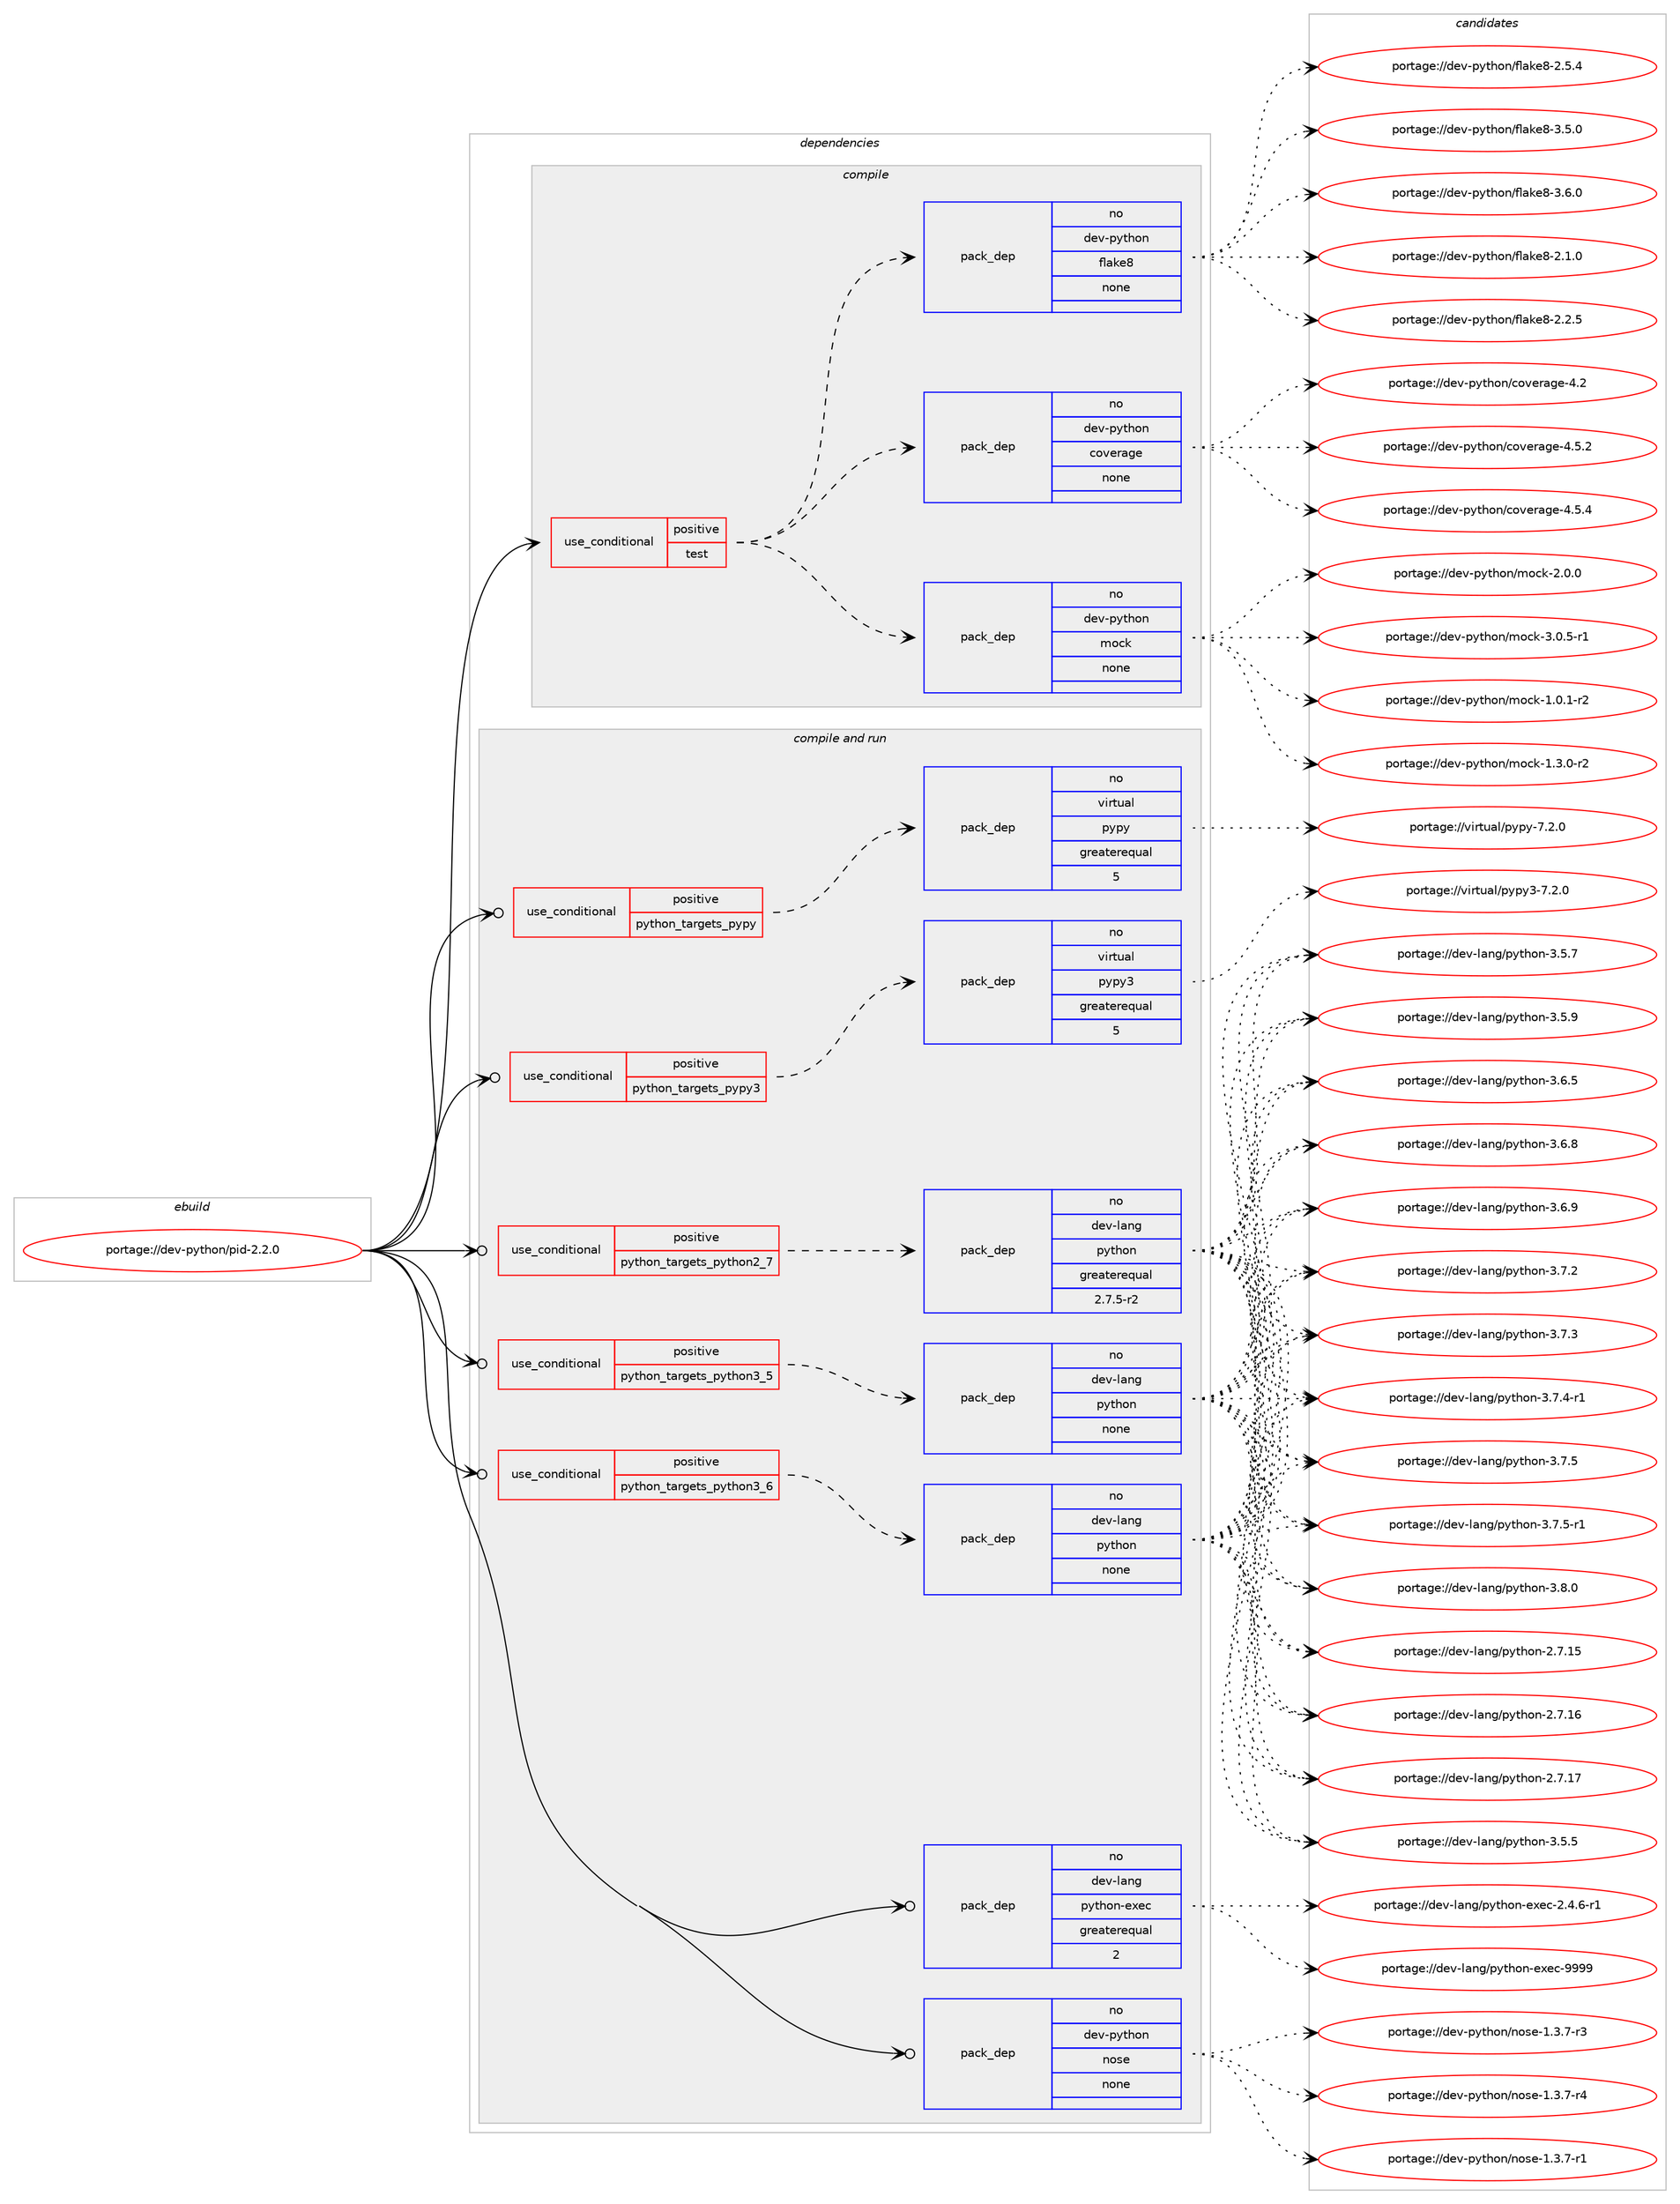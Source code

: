 digraph prolog {

# *************
# Graph options
# *************

newrank=true;
concentrate=true;
compound=true;
graph [rankdir=LR,fontname=Helvetica,fontsize=10,ranksep=1.5];#, ranksep=2.5, nodesep=0.2];
edge  [arrowhead=vee];
node  [fontname=Helvetica,fontsize=10];

# **********
# The ebuild
# **********

subgraph cluster_leftcol {
color=gray;
rank=same;
label=<<i>ebuild</i>>;
id [label="portage://dev-python/pid-2.2.0", color=red, width=4, href="../dev-python/pid-2.2.0.svg"];
}

# ****************
# The dependencies
# ****************

subgraph cluster_midcol {
color=gray;
label=<<i>dependencies</i>>;
subgraph cluster_compile {
fillcolor="#eeeeee";
style=filled;
label=<<i>compile</i>>;
subgraph cond33733 {
dependency156768 [label=<<TABLE BORDER="0" CELLBORDER="1" CELLSPACING="0" CELLPADDING="4"><TR><TD ROWSPAN="3" CELLPADDING="10">use_conditional</TD></TR><TR><TD>positive</TD></TR><TR><TD>test</TD></TR></TABLE>>, shape=none, color=red];
subgraph pack119674 {
dependency156769 [label=<<TABLE BORDER="0" CELLBORDER="1" CELLSPACING="0" CELLPADDING="4" WIDTH="220"><TR><TD ROWSPAN="6" CELLPADDING="30">pack_dep</TD></TR><TR><TD WIDTH="110">no</TD></TR><TR><TD>dev-python</TD></TR><TR><TD>coverage</TD></TR><TR><TD>none</TD></TR><TR><TD></TD></TR></TABLE>>, shape=none, color=blue];
}
dependency156768:e -> dependency156769:w [weight=20,style="dashed",arrowhead="vee"];
subgraph pack119675 {
dependency156770 [label=<<TABLE BORDER="0" CELLBORDER="1" CELLSPACING="0" CELLPADDING="4" WIDTH="220"><TR><TD ROWSPAN="6" CELLPADDING="30">pack_dep</TD></TR><TR><TD WIDTH="110">no</TD></TR><TR><TD>dev-python</TD></TR><TR><TD>flake8</TD></TR><TR><TD>none</TD></TR><TR><TD></TD></TR></TABLE>>, shape=none, color=blue];
}
dependency156768:e -> dependency156770:w [weight=20,style="dashed",arrowhead="vee"];
subgraph pack119676 {
dependency156771 [label=<<TABLE BORDER="0" CELLBORDER="1" CELLSPACING="0" CELLPADDING="4" WIDTH="220"><TR><TD ROWSPAN="6" CELLPADDING="30">pack_dep</TD></TR><TR><TD WIDTH="110">no</TD></TR><TR><TD>dev-python</TD></TR><TR><TD>mock</TD></TR><TR><TD>none</TD></TR><TR><TD></TD></TR></TABLE>>, shape=none, color=blue];
}
dependency156768:e -> dependency156771:w [weight=20,style="dashed",arrowhead="vee"];
}
id:e -> dependency156768:w [weight=20,style="solid",arrowhead="vee"];
}
subgraph cluster_compileandrun {
fillcolor="#eeeeee";
style=filled;
label=<<i>compile and run</i>>;
subgraph cond33734 {
dependency156772 [label=<<TABLE BORDER="0" CELLBORDER="1" CELLSPACING="0" CELLPADDING="4"><TR><TD ROWSPAN="3" CELLPADDING="10">use_conditional</TD></TR><TR><TD>positive</TD></TR><TR><TD>python_targets_pypy</TD></TR></TABLE>>, shape=none, color=red];
subgraph pack119677 {
dependency156773 [label=<<TABLE BORDER="0" CELLBORDER="1" CELLSPACING="0" CELLPADDING="4" WIDTH="220"><TR><TD ROWSPAN="6" CELLPADDING="30">pack_dep</TD></TR><TR><TD WIDTH="110">no</TD></TR><TR><TD>virtual</TD></TR><TR><TD>pypy</TD></TR><TR><TD>greaterequal</TD></TR><TR><TD>5</TD></TR></TABLE>>, shape=none, color=blue];
}
dependency156772:e -> dependency156773:w [weight=20,style="dashed",arrowhead="vee"];
}
id:e -> dependency156772:w [weight=20,style="solid",arrowhead="odotvee"];
subgraph cond33735 {
dependency156774 [label=<<TABLE BORDER="0" CELLBORDER="1" CELLSPACING="0" CELLPADDING="4"><TR><TD ROWSPAN="3" CELLPADDING="10">use_conditional</TD></TR><TR><TD>positive</TD></TR><TR><TD>python_targets_pypy3</TD></TR></TABLE>>, shape=none, color=red];
subgraph pack119678 {
dependency156775 [label=<<TABLE BORDER="0" CELLBORDER="1" CELLSPACING="0" CELLPADDING="4" WIDTH="220"><TR><TD ROWSPAN="6" CELLPADDING="30">pack_dep</TD></TR><TR><TD WIDTH="110">no</TD></TR><TR><TD>virtual</TD></TR><TR><TD>pypy3</TD></TR><TR><TD>greaterequal</TD></TR><TR><TD>5</TD></TR></TABLE>>, shape=none, color=blue];
}
dependency156774:e -> dependency156775:w [weight=20,style="dashed",arrowhead="vee"];
}
id:e -> dependency156774:w [weight=20,style="solid",arrowhead="odotvee"];
subgraph cond33736 {
dependency156776 [label=<<TABLE BORDER="0" CELLBORDER="1" CELLSPACING="0" CELLPADDING="4"><TR><TD ROWSPAN="3" CELLPADDING="10">use_conditional</TD></TR><TR><TD>positive</TD></TR><TR><TD>python_targets_python2_7</TD></TR></TABLE>>, shape=none, color=red];
subgraph pack119679 {
dependency156777 [label=<<TABLE BORDER="0" CELLBORDER="1" CELLSPACING="0" CELLPADDING="4" WIDTH="220"><TR><TD ROWSPAN="6" CELLPADDING="30">pack_dep</TD></TR><TR><TD WIDTH="110">no</TD></TR><TR><TD>dev-lang</TD></TR><TR><TD>python</TD></TR><TR><TD>greaterequal</TD></TR><TR><TD>2.7.5-r2</TD></TR></TABLE>>, shape=none, color=blue];
}
dependency156776:e -> dependency156777:w [weight=20,style="dashed",arrowhead="vee"];
}
id:e -> dependency156776:w [weight=20,style="solid",arrowhead="odotvee"];
subgraph cond33737 {
dependency156778 [label=<<TABLE BORDER="0" CELLBORDER="1" CELLSPACING="0" CELLPADDING="4"><TR><TD ROWSPAN="3" CELLPADDING="10">use_conditional</TD></TR><TR><TD>positive</TD></TR><TR><TD>python_targets_python3_5</TD></TR></TABLE>>, shape=none, color=red];
subgraph pack119680 {
dependency156779 [label=<<TABLE BORDER="0" CELLBORDER="1" CELLSPACING="0" CELLPADDING="4" WIDTH="220"><TR><TD ROWSPAN="6" CELLPADDING="30">pack_dep</TD></TR><TR><TD WIDTH="110">no</TD></TR><TR><TD>dev-lang</TD></TR><TR><TD>python</TD></TR><TR><TD>none</TD></TR><TR><TD></TD></TR></TABLE>>, shape=none, color=blue];
}
dependency156778:e -> dependency156779:w [weight=20,style="dashed",arrowhead="vee"];
}
id:e -> dependency156778:w [weight=20,style="solid",arrowhead="odotvee"];
subgraph cond33738 {
dependency156780 [label=<<TABLE BORDER="0" CELLBORDER="1" CELLSPACING="0" CELLPADDING="4"><TR><TD ROWSPAN="3" CELLPADDING="10">use_conditional</TD></TR><TR><TD>positive</TD></TR><TR><TD>python_targets_python3_6</TD></TR></TABLE>>, shape=none, color=red];
subgraph pack119681 {
dependency156781 [label=<<TABLE BORDER="0" CELLBORDER="1" CELLSPACING="0" CELLPADDING="4" WIDTH="220"><TR><TD ROWSPAN="6" CELLPADDING="30">pack_dep</TD></TR><TR><TD WIDTH="110">no</TD></TR><TR><TD>dev-lang</TD></TR><TR><TD>python</TD></TR><TR><TD>none</TD></TR><TR><TD></TD></TR></TABLE>>, shape=none, color=blue];
}
dependency156780:e -> dependency156781:w [weight=20,style="dashed",arrowhead="vee"];
}
id:e -> dependency156780:w [weight=20,style="solid",arrowhead="odotvee"];
subgraph pack119682 {
dependency156782 [label=<<TABLE BORDER="0" CELLBORDER="1" CELLSPACING="0" CELLPADDING="4" WIDTH="220"><TR><TD ROWSPAN="6" CELLPADDING="30">pack_dep</TD></TR><TR><TD WIDTH="110">no</TD></TR><TR><TD>dev-lang</TD></TR><TR><TD>python-exec</TD></TR><TR><TD>greaterequal</TD></TR><TR><TD>2</TD></TR></TABLE>>, shape=none, color=blue];
}
id:e -> dependency156782:w [weight=20,style="solid",arrowhead="odotvee"];
subgraph pack119683 {
dependency156783 [label=<<TABLE BORDER="0" CELLBORDER="1" CELLSPACING="0" CELLPADDING="4" WIDTH="220"><TR><TD ROWSPAN="6" CELLPADDING="30">pack_dep</TD></TR><TR><TD WIDTH="110">no</TD></TR><TR><TD>dev-python</TD></TR><TR><TD>nose</TD></TR><TR><TD>none</TD></TR><TR><TD></TD></TR></TABLE>>, shape=none, color=blue];
}
id:e -> dependency156783:w [weight=20,style="solid",arrowhead="odotvee"];
}
subgraph cluster_run {
fillcolor="#eeeeee";
style=filled;
label=<<i>run</i>>;
}
}

# **************
# The candidates
# **************

subgraph cluster_choices {
rank=same;
color=gray;
label=<<i>candidates</i>>;

subgraph choice119674 {
color=black;
nodesep=1;
choiceportage1001011184511212111610411111047991111181011149710310145524650 [label="portage://dev-python/coverage-4.2", color=red, width=4,href="../dev-python/coverage-4.2.svg"];
choiceportage10010111845112121116104111110479911111810111497103101455246534650 [label="portage://dev-python/coverage-4.5.2", color=red, width=4,href="../dev-python/coverage-4.5.2.svg"];
choiceportage10010111845112121116104111110479911111810111497103101455246534652 [label="portage://dev-python/coverage-4.5.4", color=red, width=4,href="../dev-python/coverage-4.5.4.svg"];
dependency156769:e -> choiceportage1001011184511212111610411111047991111181011149710310145524650:w [style=dotted,weight="100"];
dependency156769:e -> choiceportage10010111845112121116104111110479911111810111497103101455246534650:w [style=dotted,weight="100"];
dependency156769:e -> choiceportage10010111845112121116104111110479911111810111497103101455246534652:w [style=dotted,weight="100"];
}
subgraph choice119675 {
color=black;
nodesep=1;
choiceportage10010111845112121116104111110471021089710710156455046494648 [label="portage://dev-python/flake8-2.1.0", color=red, width=4,href="../dev-python/flake8-2.1.0.svg"];
choiceportage10010111845112121116104111110471021089710710156455046504653 [label="portage://dev-python/flake8-2.2.5", color=red, width=4,href="../dev-python/flake8-2.2.5.svg"];
choiceportage10010111845112121116104111110471021089710710156455046534652 [label="portage://dev-python/flake8-2.5.4", color=red, width=4,href="../dev-python/flake8-2.5.4.svg"];
choiceportage10010111845112121116104111110471021089710710156455146534648 [label="portage://dev-python/flake8-3.5.0", color=red, width=4,href="../dev-python/flake8-3.5.0.svg"];
choiceportage10010111845112121116104111110471021089710710156455146544648 [label="portage://dev-python/flake8-3.6.0", color=red, width=4,href="../dev-python/flake8-3.6.0.svg"];
dependency156770:e -> choiceportage10010111845112121116104111110471021089710710156455046494648:w [style=dotted,weight="100"];
dependency156770:e -> choiceportage10010111845112121116104111110471021089710710156455046504653:w [style=dotted,weight="100"];
dependency156770:e -> choiceportage10010111845112121116104111110471021089710710156455046534652:w [style=dotted,weight="100"];
dependency156770:e -> choiceportage10010111845112121116104111110471021089710710156455146534648:w [style=dotted,weight="100"];
dependency156770:e -> choiceportage10010111845112121116104111110471021089710710156455146544648:w [style=dotted,weight="100"];
}
subgraph choice119676 {
color=black;
nodesep=1;
choiceportage1001011184511212111610411111047109111991074549464846494511450 [label="portage://dev-python/mock-1.0.1-r2", color=red, width=4,href="../dev-python/mock-1.0.1-r2.svg"];
choiceportage1001011184511212111610411111047109111991074549465146484511450 [label="portage://dev-python/mock-1.3.0-r2", color=red, width=4,href="../dev-python/mock-1.3.0-r2.svg"];
choiceportage100101118451121211161041111104710911199107455046484648 [label="portage://dev-python/mock-2.0.0", color=red, width=4,href="../dev-python/mock-2.0.0.svg"];
choiceportage1001011184511212111610411111047109111991074551464846534511449 [label="portage://dev-python/mock-3.0.5-r1", color=red, width=4,href="../dev-python/mock-3.0.5-r1.svg"];
dependency156771:e -> choiceportage1001011184511212111610411111047109111991074549464846494511450:w [style=dotted,weight="100"];
dependency156771:e -> choiceportage1001011184511212111610411111047109111991074549465146484511450:w [style=dotted,weight="100"];
dependency156771:e -> choiceportage100101118451121211161041111104710911199107455046484648:w [style=dotted,weight="100"];
dependency156771:e -> choiceportage1001011184511212111610411111047109111991074551464846534511449:w [style=dotted,weight="100"];
}
subgraph choice119677 {
color=black;
nodesep=1;
choiceportage1181051141161179710847112121112121455546504648 [label="portage://virtual/pypy-7.2.0", color=red, width=4,href="../virtual/pypy-7.2.0.svg"];
dependency156773:e -> choiceportage1181051141161179710847112121112121455546504648:w [style=dotted,weight="100"];
}
subgraph choice119678 {
color=black;
nodesep=1;
choiceportage118105114116117971084711212111212151455546504648 [label="portage://virtual/pypy3-7.2.0", color=red, width=4,href="../virtual/pypy3-7.2.0.svg"];
dependency156775:e -> choiceportage118105114116117971084711212111212151455546504648:w [style=dotted,weight="100"];
}
subgraph choice119679 {
color=black;
nodesep=1;
choiceportage10010111845108971101034711212111610411111045504655464953 [label="portage://dev-lang/python-2.7.15", color=red, width=4,href="../dev-lang/python-2.7.15.svg"];
choiceportage10010111845108971101034711212111610411111045504655464954 [label="portage://dev-lang/python-2.7.16", color=red, width=4,href="../dev-lang/python-2.7.16.svg"];
choiceportage10010111845108971101034711212111610411111045504655464955 [label="portage://dev-lang/python-2.7.17", color=red, width=4,href="../dev-lang/python-2.7.17.svg"];
choiceportage100101118451089711010347112121116104111110455146534653 [label="portage://dev-lang/python-3.5.5", color=red, width=4,href="../dev-lang/python-3.5.5.svg"];
choiceportage100101118451089711010347112121116104111110455146534655 [label="portage://dev-lang/python-3.5.7", color=red, width=4,href="../dev-lang/python-3.5.7.svg"];
choiceportage100101118451089711010347112121116104111110455146534657 [label="portage://dev-lang/python-3.5.9", color=red, width=4,href="../dev-lang/python-3.5.9.svg"];
choiceportage100101118451089711010347112121116104111110455146544653 [label="portage://dev-lang/python-3.6.5", color=red, width=4,href="../dev-lang/python-3.6.5.svg"];
choiceportage100101118451089711010347112121116104111110455146544656 [label="portage://dev-lang/python-3.6.8", color=red, width=4,href="../dev-lang/python-3.6.8.svg"];
choiceportage100101118451089711010347112121116104111110455146544657 [label="portage://dev-lang/python-3.6.9", color=red, width=4,href="../dev-lang/python-3.6.9.svg"];
choiceportage100101118451089711010347112121116104111110455146554650 [label="portage://dev-lang/python-3.7.2", color=red, width=4,href="../dev-lang/python-3.7.2.svg"];
choiceportage100101118451089711010347112121116104111110455146554651 [label="portage://dev-lang/python-3.7.3", color=red, width=4,href="../dev-lang/python-3.7.3.svg"];
choiceportage1001011184510897110103471121211161041111104551465546524511449 [label="portage://dev-lang/python-3.7.4-r1", color=red, width=4,href="../dev-lang/python-3.7.4-r1.svg"];
choiceportage100101118451089711010347112121116104111110455146554653 [label="portage://dev-lang/python-3.7.5", color=red, width=4,href="../dev-lang/python-3.7.5.svg"];
choiceportage1001011184510897110103471121211161041111104551465546534511449 [label="portage://dev-lang/python-3.7.5-r1", color=red, width=4,href="../dev-lang/python-3.7.5-r1.svg"];
choiceportage100101118451089711010347112121116104111110455146564648 [label="portage://dev-lang/python-3.8.0", color=red, width=4,href="../dev-lang/python-3.8.0.svg"];
dependency156777:e -> choiceportage10010111845108971101034711212111610411111045504655464953:w [style=dotted,weight="100"];
dependency156777:e -> choiceportage10010111845108971101034711212111610411111045504655464954:w [style=dotted,weight="100"];
dependency156777:e -> choiceportage10010111845108971101034711212111610411111045504655464955:w [style=dotted,weight="100"];
dependency156777:e -> choiceportage100101118451089711010347112121116104111110455146534653:w [style=dotted,weight="100"];
dependency156777:e -> choiceportage100101118451089711010347112121116104111110455146534655:w [style=dotted,weight="100"];
dependency156777:e -> choiceportage100101118451089711010347112121116104111110455146534657:w [style=dotted,weight="100"];
dependency156777:e -> choiceportage100101118451089711010347112121116104111110455146544653:w [style=dotted,weight="100"];
dependency156777:e -> choiceportage100101118451089711010347112121116104111110455146544656:w [style=dotted,weight="100"];
dependency156777:e -> choiceportage100101118451089711010347112121116104111110455146544657:w [style=dotted,weight="100"];
dependency156777:e -> choiceportage100101118451089711010347112121116104111110455146554650:w [style=dotted,weight="100"];
dependency156777:e -> choiceportage100101118451089711010347112121116104111110455146554651:w [style=dotted,weight="100"];
dependency156777:e -> choiceportage1001011184510897110103471121211161041111104551465546524511449:w [style=dotted,weight="100"];
dependency156777:e -> choiceportage100101118451089711010347112121116104111110455146554653:w [style=dotted,weight="100"];
dependency156777:e -> choiceportage1001011184510897110103471121211161041111104551465546534511449:w [style=dotted,weight="100"];
dependency156777:e -> choiceportage100101118451089711010347112121116104111110455146564648:w [style=dotted,weight="100"];
}
subgraph choice119680 {
color=black;
nodesep=1;
choiceportage10010111845108971101034711212111610411111045504655464953 [label="portage://dev-lang/python-2.7.15", color=red, width=4,href="../dev-lang/python-2.7.15.svg"];
choiceportage10010111845108971101034711212111610411111045504655464954 [label="portage://dev-lang/python-2.7.16", color=red, width=4,href="../dev-lang/python-2.7.16.svg"];
choiceportage10010111845108971101034711212111610411111045504655464955 [label="portage://dev-lang/python-2.7.17", color=red, width=4,href="../dev-lang/python-2.7.17.svg"];
choiceportage100101118451089711010347112121116104111110455146534653 [label="portage://dev-lang/python-3.5.5", color=red, width=4,href="../dev-lang/python-3.5.5.svg"];
choiceportage100101118451089711010347112121116104111110455146534655 [label="portage://dev-lang/python-3.5.7", color=red, width=4,href="../dev-lang/python-3.5.7.svg"];
choiceportage100101118451089711010347112121116104111110455146534657 [label="portage://dev-lang/python-3.5.9", color=red, width=4,href="../dev-lang/python-3.5.9.svg"];
choiceportage100101118451089711010347112121116104111110455146544653 [label="portage://dev-lang/python-3.6.5", color=red, width=4,href="../dev-lang/python-3.6.5.svg"];
choiceportage100101118451089711010347112121116104111110455146544656 [label="portage://dev-lang/python-3.6.8", color=red, width=4,href="../dev-lang/python-3.6.8.svg"];
choiceportage100101118451089711010347112121116104111110455146544657 [label="portage://dev-lang/python-3.6.9", color=red, width=4,href="../dev-lang/python-3.6.9.svg"];
choiceportage100101118451089711010347112121116104111110455146554650 [label="portage://dev-lang/python-3.7.2", color=red, width=4,href="../dev-lang/python-3.7.2.svg"];
choiceportage100101118451089711010347112121116104111110455146554651 [label="portage://dev-lang/python-3.7.3", color=red, width=4,href="../dev-lang/python-3.7.3.svg"];
choiceportage1001011184510897110103471121211161041111104551465546524511449 [label="portage://dev-lang/python-3.7.4-r1", color=red, width=4,href="../dev-lang/python-3.7.4-r1.svg"];
choiceportage100101118451089711010347112121116104111110455146554653 [label="portage://dev-lang/python-3.7.5", color=red, width=4,href="../dev-lang/python-3.7.5.svg"];
choiceportage1001011184510897110103471121211161041111104551465546534511449 [label="portage://dev-lang/python-3.7.5-r1", color=red, width=4,href="../dev-lang/python-3.7.5-r1.svg"];
choiceportage100101118451089711010347112121116104111110455146564648 [label="portage://dev-lang/python-3.8.0", color=red, width=4,href="../dev-lang/python-3.8.0.svg"];
dependency156779:e -> choiceportage10010111845108971101034711212111610411111045504655464953:w [style=dotted,weight="100"];
dependency156779:e -> choiceportage10010111845108971101034711212111610411111045504655464954:w [style=dotted,weight="100"];
dependency156779:e -> choiceportage10010111845108971101034711212111610411111045504655464955:w [style=dotted,weight="100"];
dependency156779:e -> choiceportage100101118451089711010347112121116104111110455146534653:w [style=dotted,weight="100"];
dependency156779:e -> choiceportage100101118451089711010347112121116104111110455146534655:w [style=dotted,weight="100"];
dependency156779:e -> choiceportage100101118451089711010347112121116104111110455146534657:w [style=dotted,weight="100"];
dependency156779:e -> choiceportage100101118451089711010347112121116104111110455146544653:w [style=dotted,weight="100"];
dependency156779:e -> choiceportage100101118451089711010347112121116104111110455146544656:w [style=dotted,weight="100"];
dependency156779:e -> choiceportage100101118451089711010347112121116104111110455146544657:w [style=dotted,weight="100"];
dependency156779:e -> choiceportage100101118451089711010347112121116104111110455146554650:w [style=dotted,weight="100"];
dependency156779:e -> choiceportage100101118451089711010347112121116104111110455146554651:w [style=dotted,weight="100"];
dependency156779:e -> choiceportage1001011184510897110103471121211161041111104551465546524511449:w [style=dotted,weight="100"];
dependency156779:e -> choiceportage100101118451089711010347112121116104111110455146554653:w [style=dotted,weight="100"];
dependency156779:e -> choiceportage1001011184510897110103471121211161041111104551465546534511449:w [style=dotted,weight="100"];
dependency156779:e -> choiceportage100101118451089711010347112121116104111110455146564648:w [style=dotted,weight="100"];
}
subgraph choice119681 {
color=black;
nodesep=1;
choiceportage10010111845108971101034711212111610411111045504655464953 [label="portage://dev-lang/python-2.7.15", color=red, width=4,href="../dev-lang/python-2.7.15.svg"];
choiceportage10010111845108971101034711212111610411111045504655464954 [label="portage://dev-lang/python-2.7.16", color=red, width=4,href="../dev-lang/python-2.7.16.svg"];
choiceportage10010111845108971101034711212111610411111045504655464955 [label="portage://dev-lang/python-2.7.17", color=red, width=4,href="../dev-lang/python-2.7.17.svg"];
choiceportage100101118451089711010347112121116104111110455146534653 [label="portage://dev-lang/python-3.5.5", color=red, width=4,href="../dev-lang/python-3.5.5.svg"];
choiceportage100101118451089711010347112121116104111110455146534655 [label="portage://dev-lang/python-3.5.7", color=red, width=4,href="../dev-lang/python-3.5.7.svg"];
choiceportage100101118451089711010347112121116104111110455146534657 [label="portage://dev-lang/python-3.5.9", color=red, width=4,href="../dev-lang/python-3.5.9.svg"];
choiceportage100101118451089711010347112121116104111110455146544653 [label="portage://dev-lang/python-3.6.5", color=red, width=4,href="../dev-lang/python-3.6.5.svg"];
choiceportage100101118451089711010347112121116104111110455146544656 [label="portage://dev-lang/python-3.6.8", color=red, width=4,href="../dev-lang/python-3.6.8.svg"];
choiceportage100101118451089711010347112121116104111110455146544657 [label="portage://dev-lang/python-3.6.9", color=red, width=4,href="../dev-lang/python-3.6.9.svg"];
choiceportage100101118451089711010347112121116104111110455146554650 [label="portage://dev-lang/python-3.7.2", color=red, width=4,href="../dev-lang/python-3.7.2.svg"];
choiceportage100101118451089711010347112121116104111110455146554651 [label="portage://dev-lang/python-3.7.3", color=red, width=4,href="../dev-lang/python-3.7.3.svg"];
choiceportage1001011184510897110103471121211161041111104551465546524511449 [label="portage://dev-lang/python-3.7.4-r1", color=red, width=4,href="../dev-lang/python-3.7.4-r1.svg"];
choiceportage100101118451089711010347112121116104111110455146554653 [label="portage://dev-lang/python-3.7.5", color=red, width=4,href="../dev-lang/python-3.7.5.svg"];
choiceportage1001011184510897110103471121211161041111104551465546534511449 [label="portage://dev-lang/python-3.7.5-r1", color=red, width=4,href="../dev-lang/python-3.7.5-r1.svg"];
choiceportage100101118451089711010347112121116104111110455146564648 [label="portage://dev-lang/python-3.8.0", color=red, width=4,href="../dev-lang/python-3.8.0.svg"];
dependency156781:e -> choiceportage10010111845108971101034711212111610411111045504655464953:w [style=dotted,weight="100"];
dependency156781:e -> choiceportage10010111845108971101034711212111610411111045504655464954:w [style=dotted,weight="100"];
dependency156781:e -> choiceportage10010111845108971101034711212111610411111045504655464955:w [style=dotted,weight="100"];
dependency156781:e -> choiceportage100101118451089711010347112121116104111110455146534653:w [style=dotted,weight="100"];
dependency156781:e -> choiceportage100101118451089711010347112121116104111110455146534655:w [style=dotted,weight="100"];
dependency156781:e -> choiceportage100101118451089711010347112121116104111110455146534657:w [style=dotted,weight="100"];
dependency156781:e -> choiceportage100101118451089711010347112121116104111110455146544653:w [style=dotted,weight="100"];
dependency156781:e -> choiceportage100101118451089711010347112121116104111110455146544656:w [style=dotted,weight="100"];
dependency156781:e -> choiceportage100101118451089711010347112121116104111110455146544657:w [style=dotted,weight="100"];
dependency156781:e -> choiceportage100101118451089711010347112121116104111110455146554650:w [style=dotted,weight="100"];
dependency156781:e -> choiceportage100101118451089711010347112121116104111110455146554651:w [style=dotted,weight="100"];
dependency156781:e -> choiceportage1001011184510897110103471121211161041111104551465546524511449:w [style=dotted,weight="100"];
dependency156781:e -> choiceportage100101118451089711010347112121116104111110455146554653:w [style=dotted,weight="100"];
dependency156781:e -> choiceportage1001011184510897110103471121211161041111104551465546534511449:w [style=dotted,weight="100"];
dependency156781:e -> choiceportage100101118451089711010347112121116104111110455146564648:w [style=dotted,weight="100"];
}
subgraph choice119682 {
color=black;
nodesep=1;
choiceportage10010111845108971101034711212111610411111045101120101994550465246544511449 [label="portage://dev-lang/python-exec-2.4.6-r1", color=red, width=4,href="../dev-lang/python-exec-2.4.6-r1.svg"];
choiceportage10010111845108971101034711212111610411111045101120101994557575757 [label="portage://dev-lang/python-exec-9999", color=red, width=4,href="../dev-lang/python-exec-9999.svg"];
dependency156782:e -> choiceportage10010111845108971101034711212111610411111045101120101994550465246544511449:w [style=dotted,weight="100"];
dependency156782:e -> choiceportage10010111845108971101034711212111610411111045101120101994557575757:w [style=dotted,weight="100"];
}
subgraph choice119683 {
color=black;
nodesep=1;
choiceportage10010111845112121116104111110471101111151014549465146554511449 [label="portage://dev-python/nose-1.3.7-r1", color=red, width=4,href="../dev-python/nose-1.3.7-r1.svg"];
choiceportage10010111845112121116104111110471101111151014549465146554511451 [label="portage://dev-python/nose-1.3.7-r3", color=red, width=4,href="../dev-python/nose-1.3.7-r3.svg"];
choiceportage10010111845112121116104111110471101111151014549465146554511452 [label="portage://dev-python/nose-1.3.7-r4", color=red, width=4,href="../dev-python/nose-1.3.7-r4.svg"];
dependency156783:e -> choiceportage10010111845112121116104111110471101111151014549465146554511449:w [style=dotted,weight="100"];
dependency156783:e -> choiceportage10010111845112121116104111110471101111151014549465146554511451:w [style=dotted,weight="100"];
dependency156783:e -> choiceportage10010111845112121116104111110471101111151014549465146554511452:w [style=dotted,weight="100"];
}
}

}
